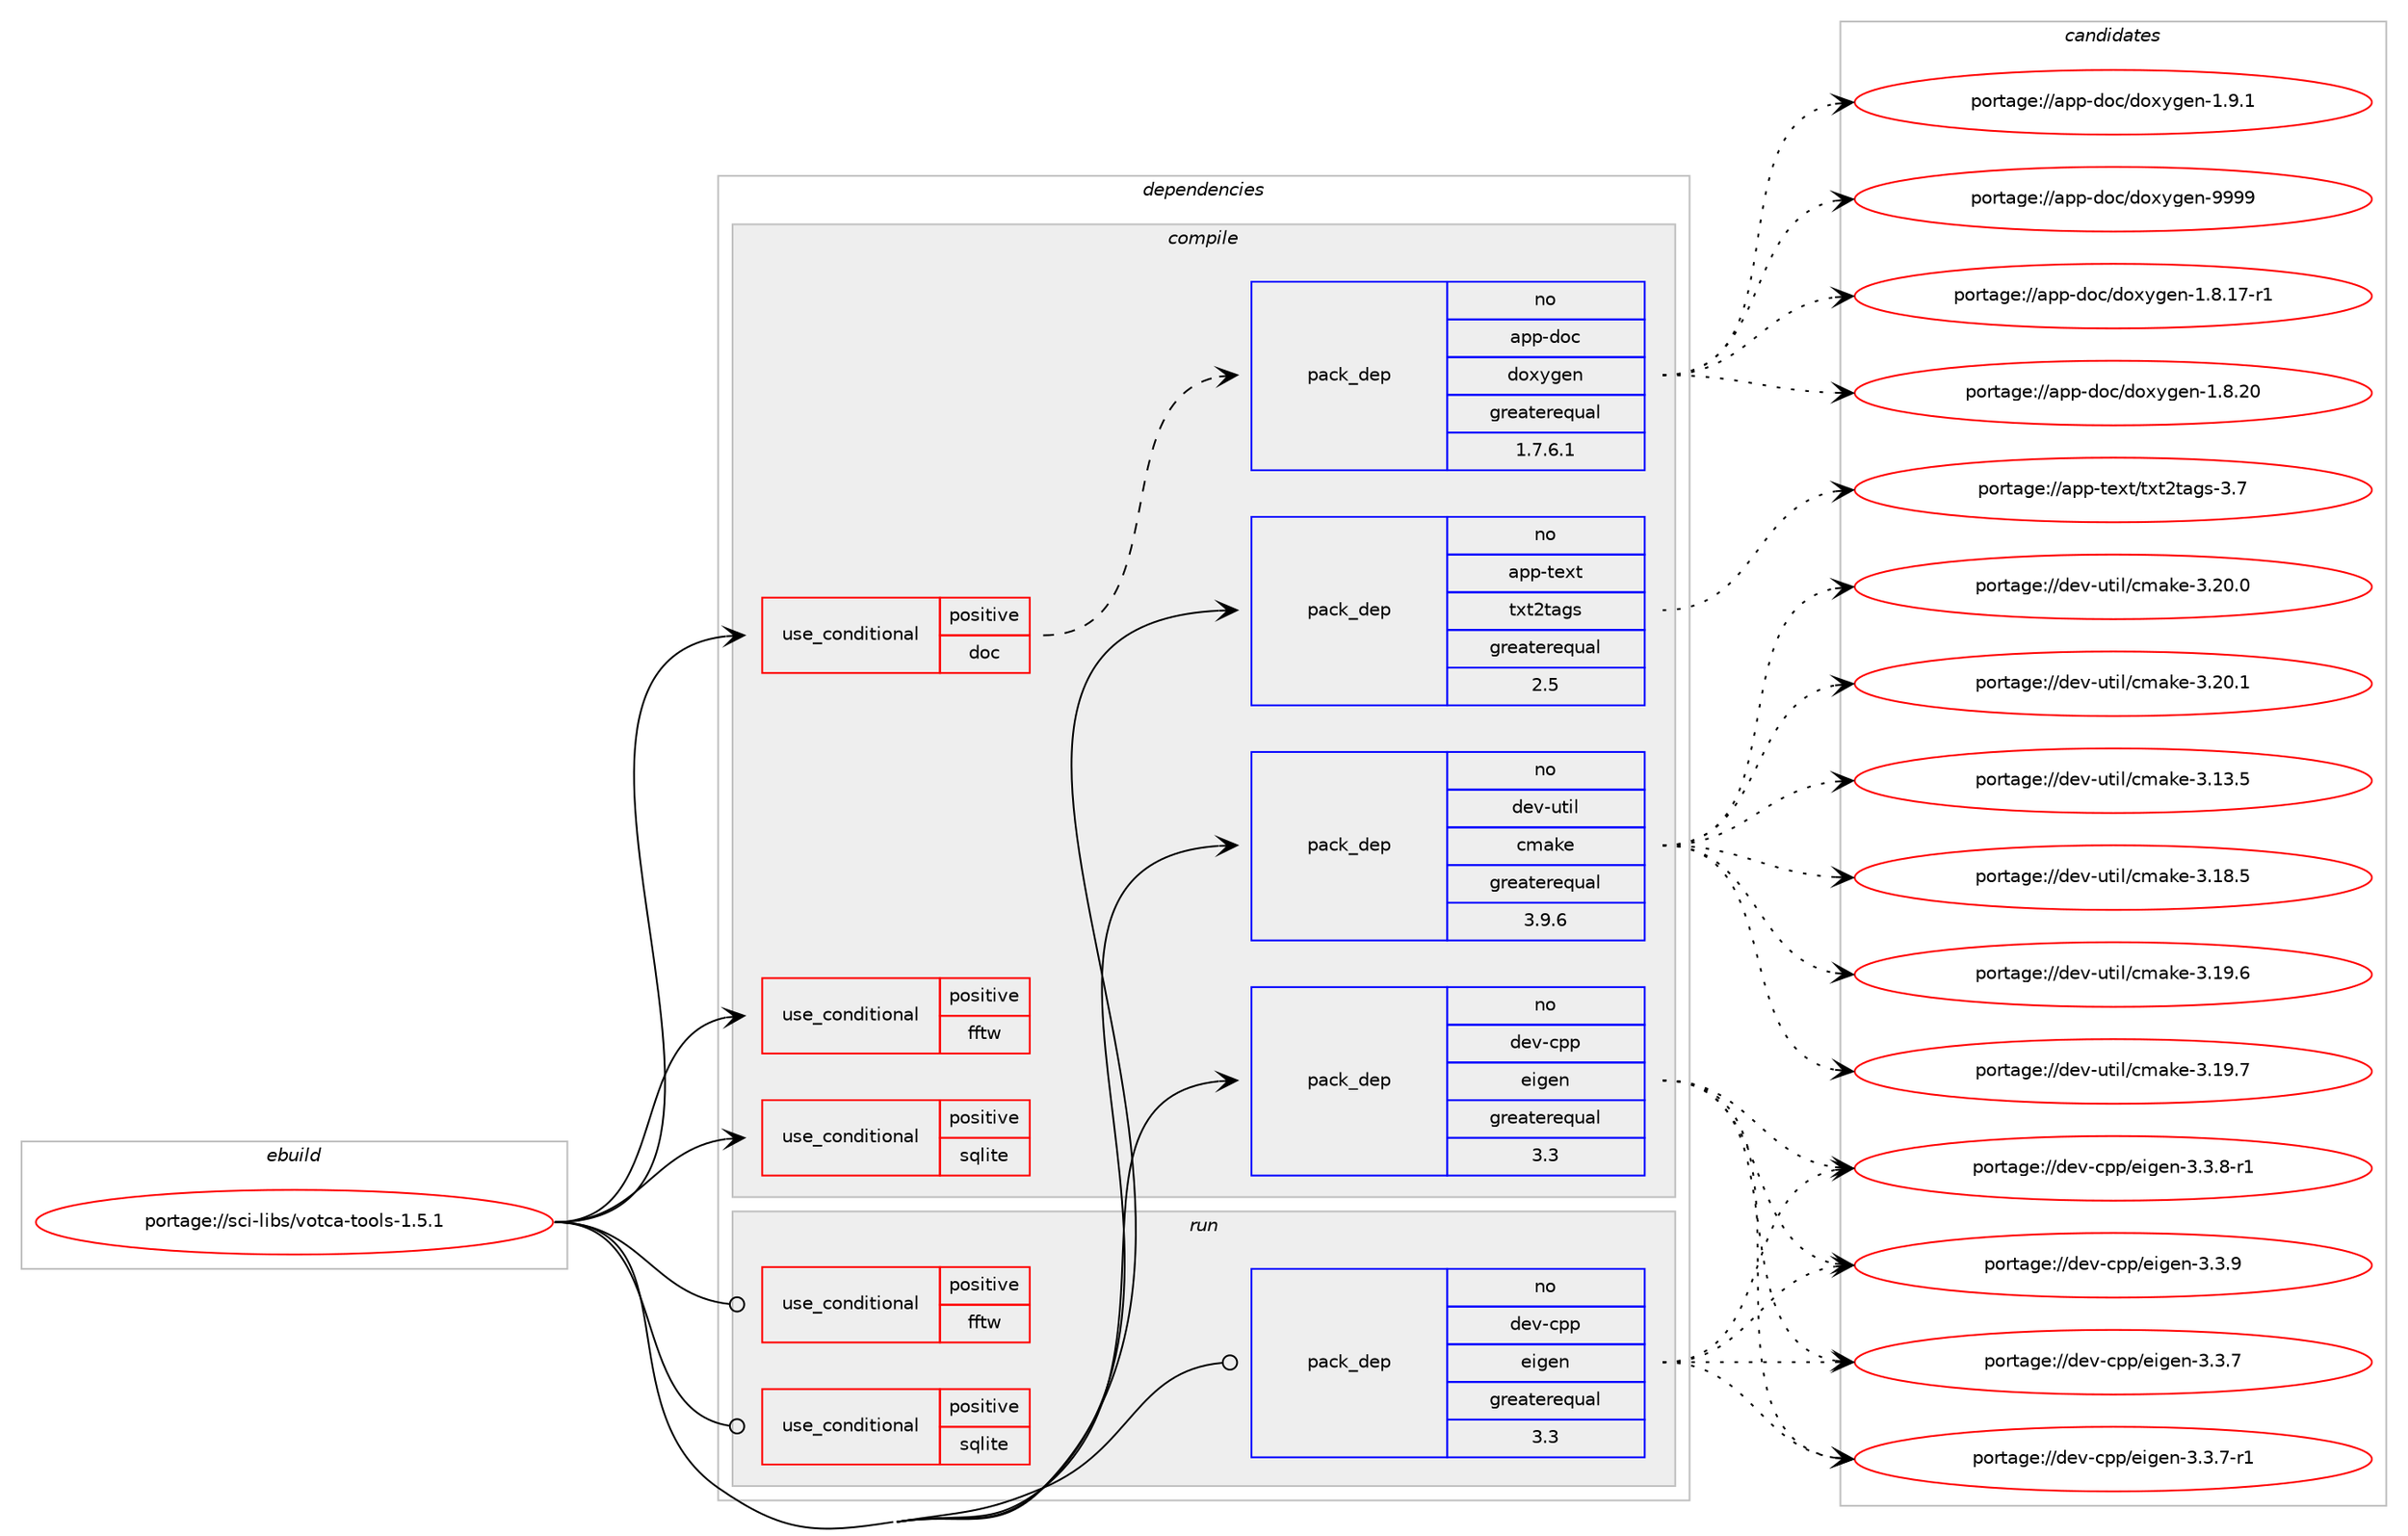 digraph prolog {

# *************
# Graph options
# *************

newrank=true;
concentrate=true;
compound=true;
graph [rankdir=LR,fontname=Helvetica,fontsize=10,ranksep=1.5];#, ranksep=2.5, nodesep=0.2];
edge  [arrowhead=vee];
node  [fontname=Helvetica,fontsize=10];

# **********
# The ebuild
# **********

subgraph cluster_leftcol {
color=gray;
rank=same;
label=<<i>ebuild</i>>;
id [label="portage://sci-libs/votca-tools-1.5.1", color=red, width=4, href="../sci-libs/votca-tools-1.5.1.svg"];
}

# ****************
# The dependencies
# ****************

subgraph cluster_midcol {
color=gray;
label=<<i>dependencies</i>>;
subgraph cluster_compile {
fillcolor="#eeeeee";
style=filled;
label=<<i>compile</i>>;
subgraph cond658 {
dependency1005 [label=<<TABLE BORDER="0" CELLBORDER="1" CELLSPACING="0" CELLPADDING="4"><TR><TD ROWSPAN="3" CELLPADDING="10">use_conditional</TD></TR><TR><TD>positive</TD></TR><TR><TD>doc</TD></TR></TABLE>>, shape=none, color=red];
subgraph pack332 {
dependency1006 [label=<<TABLE BORDER="0" CELLBORDER="1" CELLSPACING="0" CELLPADDING="4" WIDTH="220"><TR><TD ROWSPAN="6" CELLPADDING="30">pack_dep</TD></TR><TR><TD WIDTH="110">no</TD></TR><TR><TD>app-doc</TD></TR><TR><TD>doxygen</TD></TR><TR><TD>greaterequal</TD></TR><TR><TD>1.7.6.1</TD></TR></TABLE>>, shape=none, color=blue];
}
dependency1005:e -> dependency1006:w [weight=20,style="dashed",arrowhead="vee"];
}
id:e -> dependency1005:w [weight=20,style="solid",arrowhead="vee"];
subgraph cond659 {
dependency1007 [label=<<TABLE BORDER="0" CELLBORDER="1" CELLSPACING="0" CELLPADDING="4"><TR><TD ROWSPAN="3" CELLPADDING="10">use_conditional</TD></TR><TR><TD>positive</TD></TR><TR><TD>fftw</TD></TR></TABLE>>, shape=none, color=red];
# *** BEGIN UNKNOWN DEPENDENCY TYPE (TODO) ***
# dependency1007 -> package_dependency(portage://sci-libs/votca-tools-1.5.1,install,no,sci-libs,fftw,none,[,,],[slot(3.0)],[])
# *** END UNKNOWN DEPENDENCY TYPE (TODO) ***

}
id:e -> dependency1007:w [weight=20,style="solid",arrowhead="vee"];
subgraph cond660 {
dependency1008 [label=<<TABLE BORDER="0" CELLBORDER="1" CELLSPACING="0" CELLPADDING="4"><TR><TD ROWSPAN="3" CELLPADDING="10">use_conditional</TD></TR><TR><TD>positive</TD></TR><TR><TD>sqlite</TD></TR></TABLE>>, shape=none, color=red];
# *** BEGIN UNKNOWN DEPENDENCY TYPE (TODO) ***
# dependency1008 -> package_dependency(portage://sci-libs/votca-tools-1.5.1,install,no,dev-db,sqlite,none,[,,],[slot(3)],[])
# *** END UNKNOWN DEPENDENCY TYPE (TODO) ***

}
id:e -> dependency1008:w [weight=20,style="solid",arrowhead="vee"];
subgraph pack333 {
dependency1009 [label=<<TABLE BORDER="0" CELLBORDER="1" CELLSPACING="0" CELLPADDING="4" WIDTH="220"><TR><TD ROWSPAN="6" CELLPADDING="30">pack_dep</TD></TR><TR><TD WIDTH="110">no</TD></TR><TR><TD>app-text</TD></TR><TR><TD>txt2tags</TD></TR><TR><TD>greaterequal</TD></TR><TR><TD>2.5</TD></TR></TABLE>>, shape=none, color=blue];
}
id:e -> dependency1009:w [weight=20,style="solid",arrowhead="vee"];
subgraph pack334 {
dependency1010 [label=<<TABLE BORDER="0" CELLBORDER="1" CELLSPACING="0" CELLPADDING="4" WIDTH="220"><TR><TD ROWSPAN="6" CELLPADDING="30">pack_dep</TD></TR><TR><TD WIDTH="110">no</TD></TR><TR><TD>dev-cpp</TD></TR><TR><TD>eigen</TD></TR><TR><TD>greaterequal</TD></TR><TR><TD>3.3</TD></TR></TABLE>>, shape=none, color=blue];
}
id:e -> dependency1010:w [weight=20,style="solid",arrowhead="vee"];
# *** BEGIN UNKNOWN DEPENDENCY TYPE (TODO) ***
# id -> package_dependency(portage://sci-libs/votca-tools-1.5.1,install,no,dev-libs,boost,none,[,,],any_same_slot,[])
# *** END UNKNOWN DEPENDENCY TYPE (TODO) ***

# *** BEGIN UNKNOWN DEPENDENCY TYPE (TODO) ***
# id -> package_dependency(portage://sci-libs/votca-tools-1.5.1,install,no,dev-libs,expat,none,[,,],[],[])
# *** END UNKNOWN DEPENDENCY TYPE (TODO) ***

subgraph pack335 {
dependency1011 [label=<<TABLE BORDER="0" CELLBORDER="1" CELLSPACING="0" CELLPADDING="4" WIDTH="220"><TR><TD ROWSPAN="6" CELLPADDING="30">pack_dep</TD></TR><TR><TD WIDTH="110">no</TD></TR><TR><TD>dev-util</TD></TR><TR><TD>cmake</TD></TR><TR><TD>greaterequal</TD></TR><TR><TD>3.9.6</TD></TR></TABLE>>, shape=none, color=blue];
}
id:e -> dependency1011:w [weight=20,style="solid",arrowhead="vee"];
# *** BEGIN UNKNOWN DEPENDENCY TYPE (TODO) ***
# id -> package_dependency(portage://sci-libs/votca-tools-1.5.1,install,no,dev-util,ninja,none,[,,],[],[])
# *** END UNKNOWN DEPENDENCY TYPE (TODO) ***

# *** BEGIN UNKNOWN DEPENDENCY TYPE (TODO) ***
# id -> package_dependency(portage://sci-libs/votca-tools-1.5.1,install,no,virtual,pkgconfig,none,[,,],[],[])
# *** END UNKNOWN DEPENDENCY TYPE (TODO) ***

}
subgraph cluster_compileandrun {
fillcolor="#eeeeee";
style=filled;
label=<<i>compile and run</i>>;
}
subgraph cluster_run {
fillcolor="#eeeeee";
style=filled;
label=<<i>run</i>>;
subgraph cond661 {
dependency1012 [label=<<TABLE BORDER="0" CELLBORDER="1" CELLSPACING="0" CELLPADDING="4"><TR><TD ROWSPAN="3" CELLPADDING="10">use_conditional</TD></TR><TR><TD>positive</TD></TR><TR><TD>fftw</TD></TR></TABLE>>, shape=none, color=red];
# *** BEGIN UNKNOWN DEPENDENCY TYPE (TODO) ***
# dependency1012 -> package_dependency(portage://sci-libs/votca-tools-1.5.1,run,no,sci-libs,fftw,none,[,,],[slot(3.0)],[])
# *** END UNKNOWN DEPENDENCY TYPE (TODO) ***

}
id:e -> dependency1012:w [weight=20,style="solid",arrowhead="odot"];
subgraph cond662 {
dependency1013 [label=<<TABLE BORDER="0" CELLBORDER="1" CELLSPACING="0" CELLPADDING="4"><TR><TD ROWSPAN="3" CELLPADDING="10">use_conditional</TD></TR><TR><TD>positive</TD></TR><TR><TD>sqlite</TD></TR></TABLE>>, shape=none, color=red];
# *** BEGIN UNKNOWN DEPENDENCY TYPE (TODO) ***
# dependency1013 -> package_dependency(portage://sci-libs/votca-tools-1.5.1,run,no,dev-db,sqlite,none,[,,],[slot(3)],[])
# *** END UNKNOWN DEPENDENCY TYPE (TODO) ***

}
id:e -> dependency1013:w [weight=20,style="solid",arrowhead="odot"];
subgraph pack336 {
dependency1014 [label=<<TABLE BORDER="0" CELLBORDER="1" CELLSPACING="0" CELLPADDING="4" WIDTH="220"><TR><TD ROWSPAN="6" CELLPADDING="30">pack_dep</TD></TR><TR><TD WIDTH="110">no</TD></TR><TR><TD>dev-cpp</TD></TR><TR><TD>eigen</TD></TR><TR><TD>greaterequal</TD></TR><TR><TD>3.3</TD></TR></TABLE>>, shape=none, color=blue];
}
id:e -> dependency1014:w [weight=20,style="solid",arrowhead="odot"];
# *** BEGIN UNKNOWN DEPENDENCY TYPE (TODO) ***
# id -> package_dependency(portage://sci-libs/votca-tools-1.5.1,run,no,dev-libs,boost,none,[,,],any_same_slot,[])
# *** END UNKNOWN DEPENDENCY TYPE (TODO) ***

# *** BEGIN UNKNOWN DEPENDENCY TYPE (TODO) ***
# id -> package_dependency(portage://sci-libs/votca-tools-1.5.1,run,no,dev-libs,expat,none,[,,],[],[])
# *** END UNKNOWN DEPENDENCY TYPE (TODO) ***

}
}

# **************
# The candidates
# **************

subgraph cluster_choices {
rank=same;
color=gray;
label=<<i>candidates</i>>;

subgraph choice332 {
color=black;
nodesep=1;
choice97112112451001119947100111120121103101110454946564649554511449 [label="portage://app-doc/doxygen-1.8.17-r1", color=red, width=4,href="../app-doc/doxygen-1.8.17-r1.svg"];
choice9711211245100111994710011112012110310111045494656465048 [label="portage://app-doc/doxygen-1.8.20", color=red, width=4,href="../app-doc/doxygen-1.8.20.svg"];
choice97112112451001119947100111120121103101110454946574649 [label="portage://app-doc/doxygen-1.9.1", color=red, width=4,href="../app-doc/doxygen-1.9.1.svg"];
choice971121124510011199471001111201211031011104557575757 [label="portage://app-doc/doxygen-9999", color=red, width=4,href="../app-doc/doxygen-9999.svg"];
dependency1006:e -> choice97112112451001119947100111120121103101110454946564649554511449:w [style=dotted,weight="100"];
dependency1006:e -> choice9711211245100111994710011112012110310111045494656465048:w [style=dotted,weight="100"];
dependency1006:e -> choice97112112451001119947100111120121103101110454946574649:w [style=dotted,weight="100"];
dependency1006:e -> choice971121124510011199471001111201211031011104557575757:w [style=dotted,weight="100"];
}
subgraph choice333 {
color=black;
nodesep=1;
choice971121124511610112011647116120116501169710311545514655 [label="portage://app-text/txt2tags-3.7", color=red, width=4,href="../app-text/txt2tags-3.7.svg"];
dependency1009:e -> choice971121124511610112011647116120116501169710311545514655:w [style=dotted,weight="100"];
}
subgraph choice334 {
color=black;
nodesep=1;
choice100101118459911211247101105103101110455146514655 [label="portage://dev-cpp/eigen-3.3.7", color=red, width=4,href="../dev-cpp/eigen-3.3.7.svg"];
choice1001011184599112112471011051031011104551465146554511449 [label="portage://dev-cpp/eigen-3.3.7-r1", color=red, width=4,href="../dev-cpp/eigen-3.3.7-r1.svg"];
choice1001011184599112112471011051031011104551465146564511449 [label="portage://dev-cpp/eigen-3.3.8-r1", color=red, width=4,href="../dev-cpp/eigen-3.3.8-r1.svg"];
choice100101118459911211247101105103101110455146514657 [label="portage://dev-cpp/eigen-3.3.9", color=red, width=4,href="../dev-cpp/eigen-3.3.9.svg"];
dependency1010:e -> choice100101118459911211247101105103101110455146514655:w [style=dotted,weight="100"];
dependency1010:e -> choice1001011184599112112471011051031011104551465146554511449:w [style=dotted,weight="100"];
dependency1010:e -> choice1001011184599112112471011051031011104551465146564511449:w [style=dotted,weight="100"];
dependency1010:e -> choice100101118459911211247101105103101110455146514657:w [style=dotted,weight="100"];
}
subgraph choice335 {
color=black;
nodesep=1;
choice1001011184511711610510847991099710710145514649514653 [label="portage://dev-util/cmake-3.13.5", color=red, width=4,href="../dev-util/cmake-3.13.5.svg"];
choice1001011184511711610510847991099710710145514649564653 [label="portage://dev-util/cmake-3.18.5", color=red, width=4,href="../dev-util/cmake-3.18.5.svg"];
choice1001011184511711610510847991099710710145514649574654 [label="portage://dev-util/cmake-3.19.6", color=red, width=4,href="../dev-util/cmake-3.19.6.svg"];
choice1001011184511711610510847991099710710145514649574655 [label="portage://dev-util/cmake-3.19.7", color=red, width=4,href="../dev-util/cmake-3.19.7.svg"];
choice1001011184511711610510847991099710710145514650484648 [label="portage://dev-util/cmake-3.20.0", color=red, width=4,href="../dev-util/cmake-3.20.0.svg"];
choice1001011184511711610510847991099710710145514650484649 [label="portage://dev-util/cmake-3.20.1", color=red, width=4,href="../dev-util/cmake-3.20.1.svg"];
dependency1011:e -> choice1001011184511711610510847991099710710145514649514653:w [style=dotted,weight="100"];
dependency1011:e -> choice1001011184511711610510847991099710710145514649564653:w [style=dotted,weight="100"];
dependency1011:e -> choice1001011184511711610510847991099710710145514649574654:w [style=dotted,weight="100"];
dependency1011:e -> choice1001011184511711610510847991099710710145514649574655:w [style=dotted,weight="100"];
dependency1011:e -> choice1001011184511711610510847991099710710145514650484648:w [style=dotted,weight="100"];
dependency1011:e -> choice1001011184511711610510847991099710710145514650484649:w [style=dotted,weight="100"];
}
subgraph choice336 {
color=black;
nodesep=1;
choice100101118459911211247101105103101110455146514655 [label="portage://dev-cpp/eigen-3.3.7", color=red, width=4,href="../dev-cpp/eigen-3.3.7.svg"];
choice1001011184599112112471011051031011104551465146554511449 [label="portage://dev-cpp/eigen-3.3.7-r1", color=red, width=4,href="../dev-cpp/eigen-3.3.7-r1.svg"];
choice1001011184599112112471011051031011104551465146564511449 [label="portage://dev-cpp/eigen-3.3.8-r1", color=red, width=4,href="../dev-cpp/eigen-3.3.8-r1.svg"];
choice100101118459911211247101105103101110455146514657 [label="portage://dev-cpp/eigen-3.3.9", color=red, width=4,href="../dev-cpp/eigen-3.3.9.svg"];
dependency1014:e -> choice100101118459911211247101105103101110455146514655:w [style=dotted,weight="100"];
dependency1014:e -> choice1001011184599112112471011051031011104551465146554511449:w [style=dotted,weight="100"];
dependency1014:e -> choice1001011184599112112471011051031011104551465146564511449:w [style=dotted,weight="100"];
dependency1014:e -> choice100101118459911211247101105103101110455146514657:w [style=dotted,weight="100"];
}
}

}
